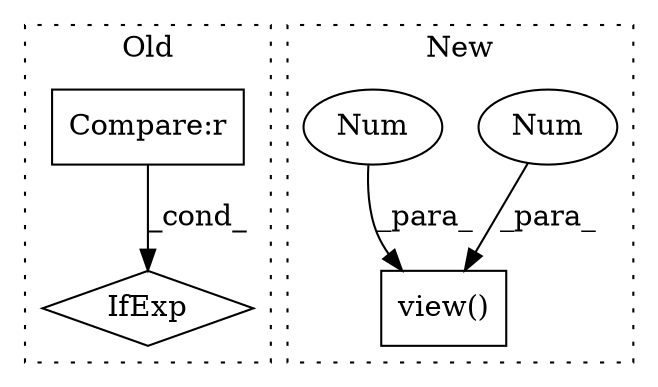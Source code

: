 digraph G {
subgraph cluster0 {
1 [label="IfExp" a="51" s="2097,2117" l="4,6" shape="diamond"];
4 [label="Compare:r" a="40" s="2101" l="16" shape="box"];
label = "Old";
style="dotted";
}
subgraph cluster1 {
2 [label="view()" a="75" s="1473,1567" l="73,1" shape="box"];
3 [label="Num" a="76" s="1546" l="1" shape="ellipse"];
5 [label="Num" a="76" s="1549" l="1" shape="ellipse"];
label = "New";
style="dotted";
}
3 -> 2 [label="_para_"];
4 -> 1 [label="_cond_"];
5 -> 2 [label="_para_"];
}